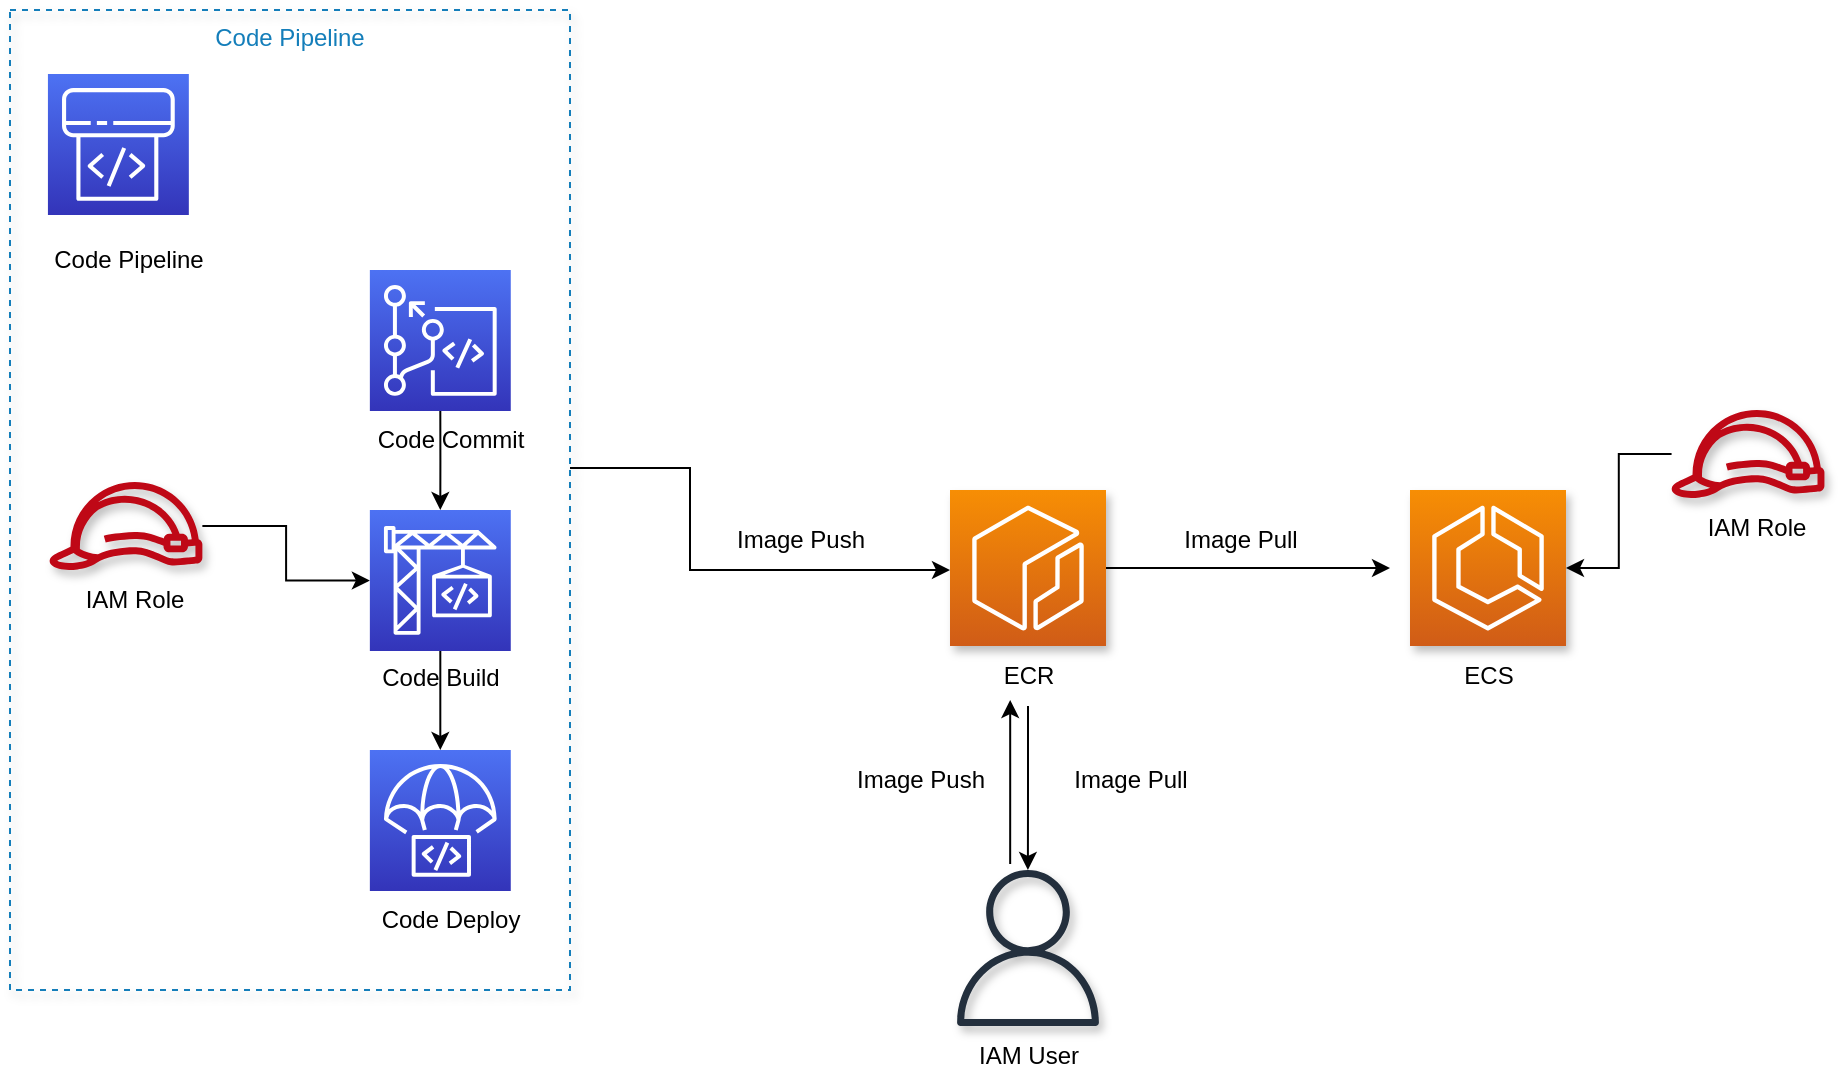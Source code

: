 <mxfile version="20.1.1" type="github">
  <diagram id="-fZ8QBD4psA_pd-jYauH" name="ECR Repository Security">
    <mxGraphModel dx="983" dy="491" grid="1" gridSize="10" guides="1" tooltips="1" connect="1" arrows="1" fold="1" page="1" pageScale="1" pageWidth="1169" pageHeight="827" math="0" shadow="0">
      <root>
        <mxCell id="0" />
        <mxCell id="1" parent="0" />
        <mxCell id="lC28AzlplOP5kSBBZRdY-22" value="" style="group" parent="1" vertex="1" connectable="0">
          <mxGeometry x="100" y="100" width="280" height="530" as="geometry" />
        </mxCell>
        <mxCell id="lC28AzlplOP5kSBBZRdY-12" value="" style="group" parent="lC28AzlplOP5kSBBZRdY-22" vertex="1" connectable="0">
          <mxGeometry x="9.032" y="32" width="153.548" height="498" as="geometry" />
        </mxCell>
        <mxCell id="lC28AzlplOP5kSBBZRdY-4" value="" style="sketch=0;points=[[0,0,0],[0.25,0,0],[0.5,0,0],[0.75,0,0],[1,0,0],[0,1,0],[0.25,1,0],[0.5,1,0],[0.75,1,0],[1,1,0],[0,0.25,0],[0,0.5,0],[0,0.75,0],[1,0.25,0],[1,0.5,0],[1,0.75,0]];outlineConnect=0;fontColor=#232F3E;gradientColor=#4D72F3;gradientDirection=north;fillColor=#3334B9;strokeColor=#ffffff;dashed=0;verticalLabelPosition=bottom;verticalAlign=top;align=center;html=1;fontSize=12;fontStyle=0;aspect=fixed;shape=mxgraph.aws4.resourceIcon;resIcon=mxgraph.aws4.codepipeline;" parent="lC28AzlplOP5kSBBZRdY-12" vertex="1">
          <mxGeometry x="9.935" width="70.452" height="70.452" as="geometry" />
        </mxCell>
        <mxCell id="lC28AzlplOP5kSBBZRdY-10" value="Code Pipeline" style="text;html=1;align=center;verticalAlign=middle;resizable=0;points=[];autosize=1;strokeColor=none;fillColor=none;" parent="lC28AzlplOP5kSBBZRdY-12" vertex="1">
          <mxGeometry y="78" width="100" height="30" as="geometry" />
        </mxCell>
        <mxCell id="lC28AzlplOP5kSBBZRdY-40" value="" style="edgeStyle=orthogonalEdgeStyle;rounded=0;orthogonalLoop=1;jettySize=auto;html=1;" parent="lC28AzlplOP5kSBBZRdY-22" source="lC28AzlplOP5kSBBZRdY-34" target="lC28AzlplOP5kSBBZRdY-2" edge="1">
          <mxGeometry relative="1" as="geometry" />
        </mxCell>
        <mxCell id="lC28AzlplOP5kSBBZRdY-11" value="" style="group" parent="lC28AzlplOP5kSBBZRdY-22" vertex="1" connectable="0">
          <mxGeometry x="169.996" y="130" width="90.323" height="348" as="geometry" />
        </mxCell>
        <mxCell id="ZgIzrpar-3_Mnaqa0S9m-1" style="edgeStyle=orthogonalEdgeStyle;rounded=0;orthogonalLoop=1;jettySize=auto;html=1;exitX=0.5;exitY=1;exitDx=0;exitDy=0;exitPerimeter=0;" edge="1" parent="lC28AzlplOP5kSBBZRdY-11" source="lC28AzlplOP5kSBBZRdY-1" target="lC28AzlplOP5kSBBZRdY-2">
          <mxGeometry relative="1" as="geometry" />
        </mxCell>
        <mxCell id="lC28AzlplOP5kSBBZRdY-1" value="" style="sketch=0;points=[[0,0,0],[0.25,0,0],[0.5,0,0],[0.75,0,0],[1,0,0],[0,1,0],[0.25,1,0],[0.5,1,0],[0.75,1,0],[1,1,0],[0,0.25,0],[0,0.5,0],[0,0.75,0],[1,0.25,0],[1,0.5,0],[1,0.75,0]];outlineConnect=0;fontColor=#232F3E;gradientColor=#4D72F3;gradientDirection=north;fillColor=#3334B9;strokeColor=#ffffff;dashed=0;verticalLabelPosition=bottom;verticalAlign=top;align=center;html=1;fontSize=12;fontStyle=0;aspect=fixed;shape=mxgraph.aws4.resourceIcon;resIcon=mxgraph.aws4.codecommit;" parent="lC28AzlplOP5kSBBZRdY-11" vertex="1">
          <mxGeometry x="9.935" width="70.452" height="70.452" as="geometry" />
        </mxCell>
        <mxCell id="ZgIzrpar-3_Mnaqa0S9m-2" style="edgeStyle=orthogonalEdgeStyle;rounded=0;orthogonalLoop=1;jettySize=auto;html=1;exitX=0.5;exitY=1;exitDx=0;exitDy=0;exitPerimeter=0;entryX=0.5;entryY=0;entryDx=0;entryDy=0;entryPerimeter=0;" edge="1" parent="lC28AzlplOP5kSBBZRdY-11" source="lC28AzlplOP5kSBBZRdY-2" target="lC28AzlplOP5kSBBZRdY-3">
          <mxGeometry relative="1" as="geometry" />
        </mxCell>
        <mxCell id="lC28AzlplOP5kSBBZRdY-2" value="" style="sketch=0;points=[[0,0,0],[0.25,0,0],[0.5,0,0],[0.75,0,0],[1,0,0],[0,1,0],[0.25,1,0],[0.5,1,0],[0.75,1,0],[1,1,0],[0,0.25,0],[0,0.5,0],[0,0.75,0],[1,0.25,0],[1,0.5,0],[1,0.75,0]];outlineConnect=0;fontColor=#232F3E;gradientColor=#4D72F3;gradientDirection=north;fillColor=#3334B9;strokeColor=#ffffff;dashed=0;verticalLabelPosition=bottom;verticalAlign=top;align=center;html=1;fontSize=12;fontStyle=0;aspect=fixed;shape=mxgraph.aws4.resourceIcon;resIcon=mxgraph.aws4.codebuild;" parent="lC28AzlplOP5kSBBZRdY-11" vertex="1">
          <mxGeometry x="9.935" y="120" width="70.452" height="70.452" as="geometry" />
        </mxCell>
        <mxCell id="lC28AzlplOP5kSBBZRdY-3" value="" style="sketch=0;points=[[0,0,0],[0.25,0,0],[0.5,0,0],[0.75,0,0],[1,0,0],[0,1,0],[0.25,1,0],[0.5,1,0],[0.75,1,0],[1,1,0],[0,0.25,0],[0,0.5,0],[0,0.75,0],[1,0.25,0],[1,0.5,0],[1,0.75,0]];outlineConnect=0;fontColor=#232F3E;gradientColor=#4D72F3;gradientDirection=north;fillColor=#3334B9;strokeColor=#ffffff;dashed=0;verticalLabelPosition=bottom;verticalAlign=top;align=center;html=1;fontSize=12;fontStyle=0;aspect=fixed;shape=mxgraph.aws4.resourceIcon;resIcon=mxgraph.aws4.codedeploy;" parent="lC28AzlplOP5kSBBZRdY-11" vertex="1">
          <mxGeometry x="9.935" y="240" width="70.452" height="70.452" as="geometry" />
        </mxCell>
        <mxCell id="lC28AzlplOP5kSBBZRdY-7" value="Code Commit" style="text;html=1;align=center;verticalAlign=middle;resizable=0;points=[];autosize=1;strokeColor=none;fillColor=none;" parent="lC28AzlplOP5kSBBZRdY-11" vertex="1">
          <mxGeometry y="70.45" width="100" height="30" as="geometry" />
        </mxCell>
        <mxCell id="lC28AzlplOP5kSBBZRdY-8" value="Code Build" style="text;html=1;align=center;verticalAlign=middle;resizable=0;points=[];autosize=1;strokeColor=none;fillColor=none;" parent="lC28AzlplOP5kSBBZRdY-11" vertex="1">
          <mxGeometry x="4.515" y="189" width="80" height="30" as="geometry" />
        </mxCell>
        <mxCell id="lC28AzlplOP5kSBBZRdY-9" value="Code Deploy" style="text;html=1;align=center;verticalAlign=middle;resizable=0;points=[];autosize=1;strokeColor=none;fillColor=none;" parent="lC28AzlplOP5kSBBZRdY-11" vertex="1">
          <mxGeometry x="4.516" y="310.45" width="90" height="30" as="geometry" />
        </mxCell>
        <mxCell id="lC28AzlplOP5kSBBZRdY-21" value="Code Pipeline" style="fillColor=none;strokeColor=#147EBA;dashed=1;verticalAlign=top;fontStyle=0;fontColor=#147EBA;shadow=1;container=1;" parent="lC28AzlplOP5kSBBZRdY-22" vertex="1">
          <mxGeometry width="280" height="490" as="geometry" />
        </mxCell>
        <mxCell id="lC28AzlplOP5kSBBZRdY-36" value="" style="group" parent="lC28AzlplOP5kSBBZRdY-21" vertex="1" connectable="0">
          <mxGeometry x="18.97" y="236" width="78" height="74" as="geometry" />
        </mxCell>
        <mxCell id="lC28AzlplOP5kSBBZRdY-34" value="" style="sketch=0;outlineConnect=0;fontColor=#232F3E;gradientColor=none;fillColor=#BF0816;strokeColor=none;dashed=0;verticalLabelPosition=bottom;verticalAlign=top;align=center;html=1;fontSize=12;fontStyle=0;aspect=fixed;pointerEvents=1;shape=mxgraph.aws4.role;shadow=1;" parent="lC28AzlplOP5kSBBZRdY-36" vertex="1">
          <mxGeometry width="78" height="44" as="geometry" />
        </mxCell>
        <mxCell id="lC28AzlplOP5kSBBZRdY-35" value="IAM Role" style="text;html=1;align=center;verticalAlign=middle;resizable=0;points=[];autosize=1;strokeColor=none;fillColor=none;" parent="lC28AzlplOP5kSBBZRdY-36" vertex="1">
          <mxGeometry x="8" y="44" width="70" height="30" as="geometry" />
        </mxCell>
        <mxCell id="lC28AzlplOP5kSBBZRdY-23" value="" style="group" parent="1" vertex="1" connectable="0">
          <mxGeometry x="800" y="340" width="78" height="108" as="geometry" />
        </mxCell>
        <mxCell id="lC28AzlplOP5kSBBZRdY-17" value="" style="sketch=0;points=[[0,0,0],[0.25,0,0],[0.5,0,0],[0.75,0,0],[1,0,0],[0,1,0],[0.25,1,0],[0.5,1,0],[0.75,1,0],[1,1,0],[0,0.25,0],[0,0.5,0],[0,0.75,0],[1,0.25,0],[1,0.5,0],[1,0.75,0]];outlineConnect=0;fontColor=#232F3E;gradientColor=#F78E04;gradientDirection=north;fillColor=#D05C17;strokeColor=#ffffff;dashed=0;verticalLabelPosition=bottom;verticalAlign=top;align=center;html=1;fontSize=12;fontStyle=0;aspect=fixed;shape=mxgraph.aws4.resourceIcon;resIcon=mxgraph.aws4.ecs;shadow=1;" parent="lC28AzlplOP5kSBBZRdY-23" vertex="1">
          <mxGeometry width="78" height="78" as="geometry" />
        </mxCell>
        <mxCell id="lC28AzlplOP5kSBBZRdY-18" value="ECS" style="text;html=1;align=center;verticalAlign=middle;resizable=0;points=[];autosize=1;strokeColor=none;fillColor=none;" parent="lC28AzlplOP5kSBBZRdY-23" vertex="1">
          <mxGeometry x="14" y="78" width="50" height="30" as="geometry" />
        </mxCell>
        <mxCell id="lC28AzlplOP5kSBBZRdY-24" value="" style="group" parent="1" vertex="1" connectable="0">
          <mxGeometry x="570" y="340" width="78" height="108" as="geometry" />
        </mxCell>
        <mxCell id="lC28AzlplOP5kSBBZRdY-15" value="" style="sketch=0;points=[[0,0,0],[0.25,0,0],[0.5,0,0],[0.75,0,0],[1,0,0],[0,1,0],[0.25,1,0],[0.5,1,0],[0.75,1,0],[1,1,0],[0,0.25,0],[0,0.5,0],[0,0.75,0],[1,0.25,0],[1,0.5,0],[1,0.75,0]];outlineConnect=0;fontColor=#232F3E;gradientColor=#F78E04;gradientDirection=north;fillColor=#D05C17;strokeColor=#ffffff;dashed=0;verticalLabelPosition=bottom;verticalAlign=top;align=center;html=1;fontSize=12;fontStyle=0;aspect=fixed;shape=mxgraph.aws4.resourceIcon;resIcon=mxgraph.aws4.ecr;shadow=1;" parent="lC28AzlplOP5kSBBZRdY-24" vertex="1">
          <mxGeometry width="78" height="78" as="geometry" />
        </mxCell>
        <mxCell id="lC28AzlplOP5kSBBZRdY-16" value="ECR" style="text;html=1;align=center;verticalAlign=middle;resizable=0;points=[];autosize=1;strokeColor=none;fillColor=none;" parent="lC28AzlplOP5kSBBZRdY-24" vertex="1">
          <mxGeometry x="14" y="78" width="50" height="30" as="geometry" />
        </mxCell>
        <mxCell id="lC28AzlplOP5kSBBZRdY-25" value="" style="group" parent="1" vertex="1" connectable="0">
          <mxGeometry x="570" y="530" width="78" height="108" as="geometry" />
        </mxCell>
        <mxCell id="lC28AzlplOP5kSBBZRdY-19" value="" style="sketch=0;outlineConnect=0;fontColor=#232F3E;gradientColor=none;fillColor=#232F3D;strokeColor=none;dashed=0;verticalLabelPosition=bottom;verticalAlign=top;align=center;html=1;fontSize=12;fontStyle=0;aspect=fixed;pointerEvents=1;shape=mxgraph.aws4.user;shadow=1;" parent="lC28AzlplOP5kSBBZRdY-25" vertex="1">
          <mxGeometry width="78" height="78" as="geometry" />
        </mxCell>
        <mxCell id="lC28AzlplOP5kSBBZRdY-20" value="IAM User" style="text;html=1;align=center;verticalAlign=middle;resizable=0;points=[];autosize=1;strokeColor=none;fillColor=none;" parent="lC28AzlplOP5kSBBZRdY-25" vertex="1">
          <mxGeometry x="4" y="78" width="70" height="30" as="geometry" />
        </mxCell>
        <mxCell id="lC28AzlplOP5kSBBZRdY-26" style="edgeStyle=orthogonalEdgeStyle;rounded=0;orthogonalLoop=1;jettySize=auto;html=1;" parent="1" source="lC28AzlplOP5kSBBZRdY-21" edge="1">
          <mxGeometry relative="1" as="geometry">
            <mxPoint x="570" y="380" as="targetPoint" />
            <Array as="points">
              <mxPoint x="440" y="329" />
              <mxPoint x="440" y="380" />
            </Array>
          </mxGeometry>
        </mxCell>
        <mxCell id="lC28AzlplOP5kSBBZRdY-27" style="edgeStyle=orthogonalEdgeStyle;rounded=0;orthogonalLoop=1;jettySize=auto;html=1;" parent="1" source="lC28AzlplOP5kSBBZRdY-15" edge="1">
          <mxGeometry relative="1" as="geometry">
            <mxPoint x="790" y="379.0" as="targetPoint" />
          </mxGeometry>
        </mxCell>
        <mxCell id="lC28AzlplOP5kSBBZRdY-28" value="Image Push" style="text;html=1;align=center;verticalAlign=middle;resizable=0;points=[];autosize=1;strokeColor=none;fillColor=none;" parent="1" vertex="1">
          <mxGeometry x="450" y="350" width="90" height="30" as="geometry" />
        </mxCell>
        <mxCell id="lC28AzlplOP5kSBBZRdY-29" value="Image Pull" style="text;html=1;align=center;verticalAlign=middle;resizable=0;points=[];autosize=1;strokeColor=none;fillColor=none;" parent="1" vertex="1">
          <mxGeometry x="675" y="350" width="80" height="30" as="geometry" />
        </mxCell>
        <mxCell id="lC28AzlplOP5kSBBZRdY-30" value="" style="edgeStyle=orthogonalEdgeStyle;rounded=0;orthogonalLoop=1;jettySize=auto;html=1;" parent="1" edge="1">
          <mxGeometry relative="1" as="geometry">
            <mxPoint x="600.091" y="527" as="sourcePoint" />
            <mxPoint x="600.091" y="445" as="targetPoint" />
            <Array as="points">
              <mxPoint x="600" y="477" />
              <mxPoint x="600" y="477" />
            </Array>
          </mxGeometry>
        </mxCell>
        <mxCell id="lC28AzlplOP5kSBBZRdY-31" style="edgeStyle=orthogonalEdgeStyle;rounded=0;orthogonalLoop=1;jettySize=auto;html=1;" parent="1" source="lC28AzlplOP5kSBBZRdY-16" target="lC28AzlplOP5kSBBZRdY-19" edge="1">
          <mxGeometry relative="1" as="geometry" />
        </mxCell>
        <mxCell id="lC28AzlplOP5kSBBZRdY-32" value="Image Push" style="text;html=1;align=center;verticalAlign=middle;resizable=0;points=[];autosize=1;strokeColor=none;fillColor=none;" parent="1" vertex="1">
          <mxGeometry x="510" y="470" width="90" height="30" as="geometry" />
        </mxCell>
        <mxCell id="lC28AzlplOP5kSBBZRdY-33" value="Image Pull" style="text;html=1;align=center;verticalAlign=middle;resizable=0;points=[];autosize=1;strokeColor=none;fillColor=none;" parent="1" vertex="1">
          <mxGeometry x="620" y="470" width="80" height="30" as="geometry" />
        </mxCell>
        <mxCell id="lC28AzlplOP5kSBBZRdY-37" value="" style="group" parent="1" vertex="1" connectable="0">
          <mxGeometry x="930" y="300" width="78" height="74" as="geometry" />
        </mxCell>
        <mxCell id="lC28AzlplOP5kSBBZRdY-38" value="" style="sketch=0;outlineConnect=0;fontColor=#232F3E;gradientColor=none;fillColor=#BF0816;strokeColor=none;dashed=0;verticalLabelPosition=bottom;verticalAlign=top;align=center;html=1;fontSize=12;fontStyle=0;aspect=fixed;pointerEvents=1;shape=mxgraph.aws4.role;shadow=1;" parent="lC28AzlplOP5kSBBZRdY-37" vertex="1">
          <mxGeometry width="78" height="44" as="geometry" />
        </mxCell>
        <mxCell id="lC28AzlplOP5kSBBZRdY-39" value="IAM Role" style="text;html=1;align=center;verticalAlign=middle;resizable=0;points=[];autosize=1;strokeColor=none;fillColor=none;" parent="lC28AzlplOP5kSBBZRdY-37" vertex="1">
          <mxGeometry x="8" y="44" width="70" height="30" as="geometry" />
        </mxCell>
        <mxCell id="lC28AzlplOP5kSBBZRdY-41" value="" style="edgeStyle=orthogonalEdgeStyle;rounded=0;orthogonalLoop=1;jettySize=auto;html=1;" parent="1" source="lC28AzlplOP5kSBBZRdY-38" target="lC28AzlplOP5kSBBZRdY-17" edge="1">
          <mxGeometry relative="1" as="geometry" />
        </mxCell>
      </root>
    </mxGraphModel>
  </diagram>
</mxfile>
